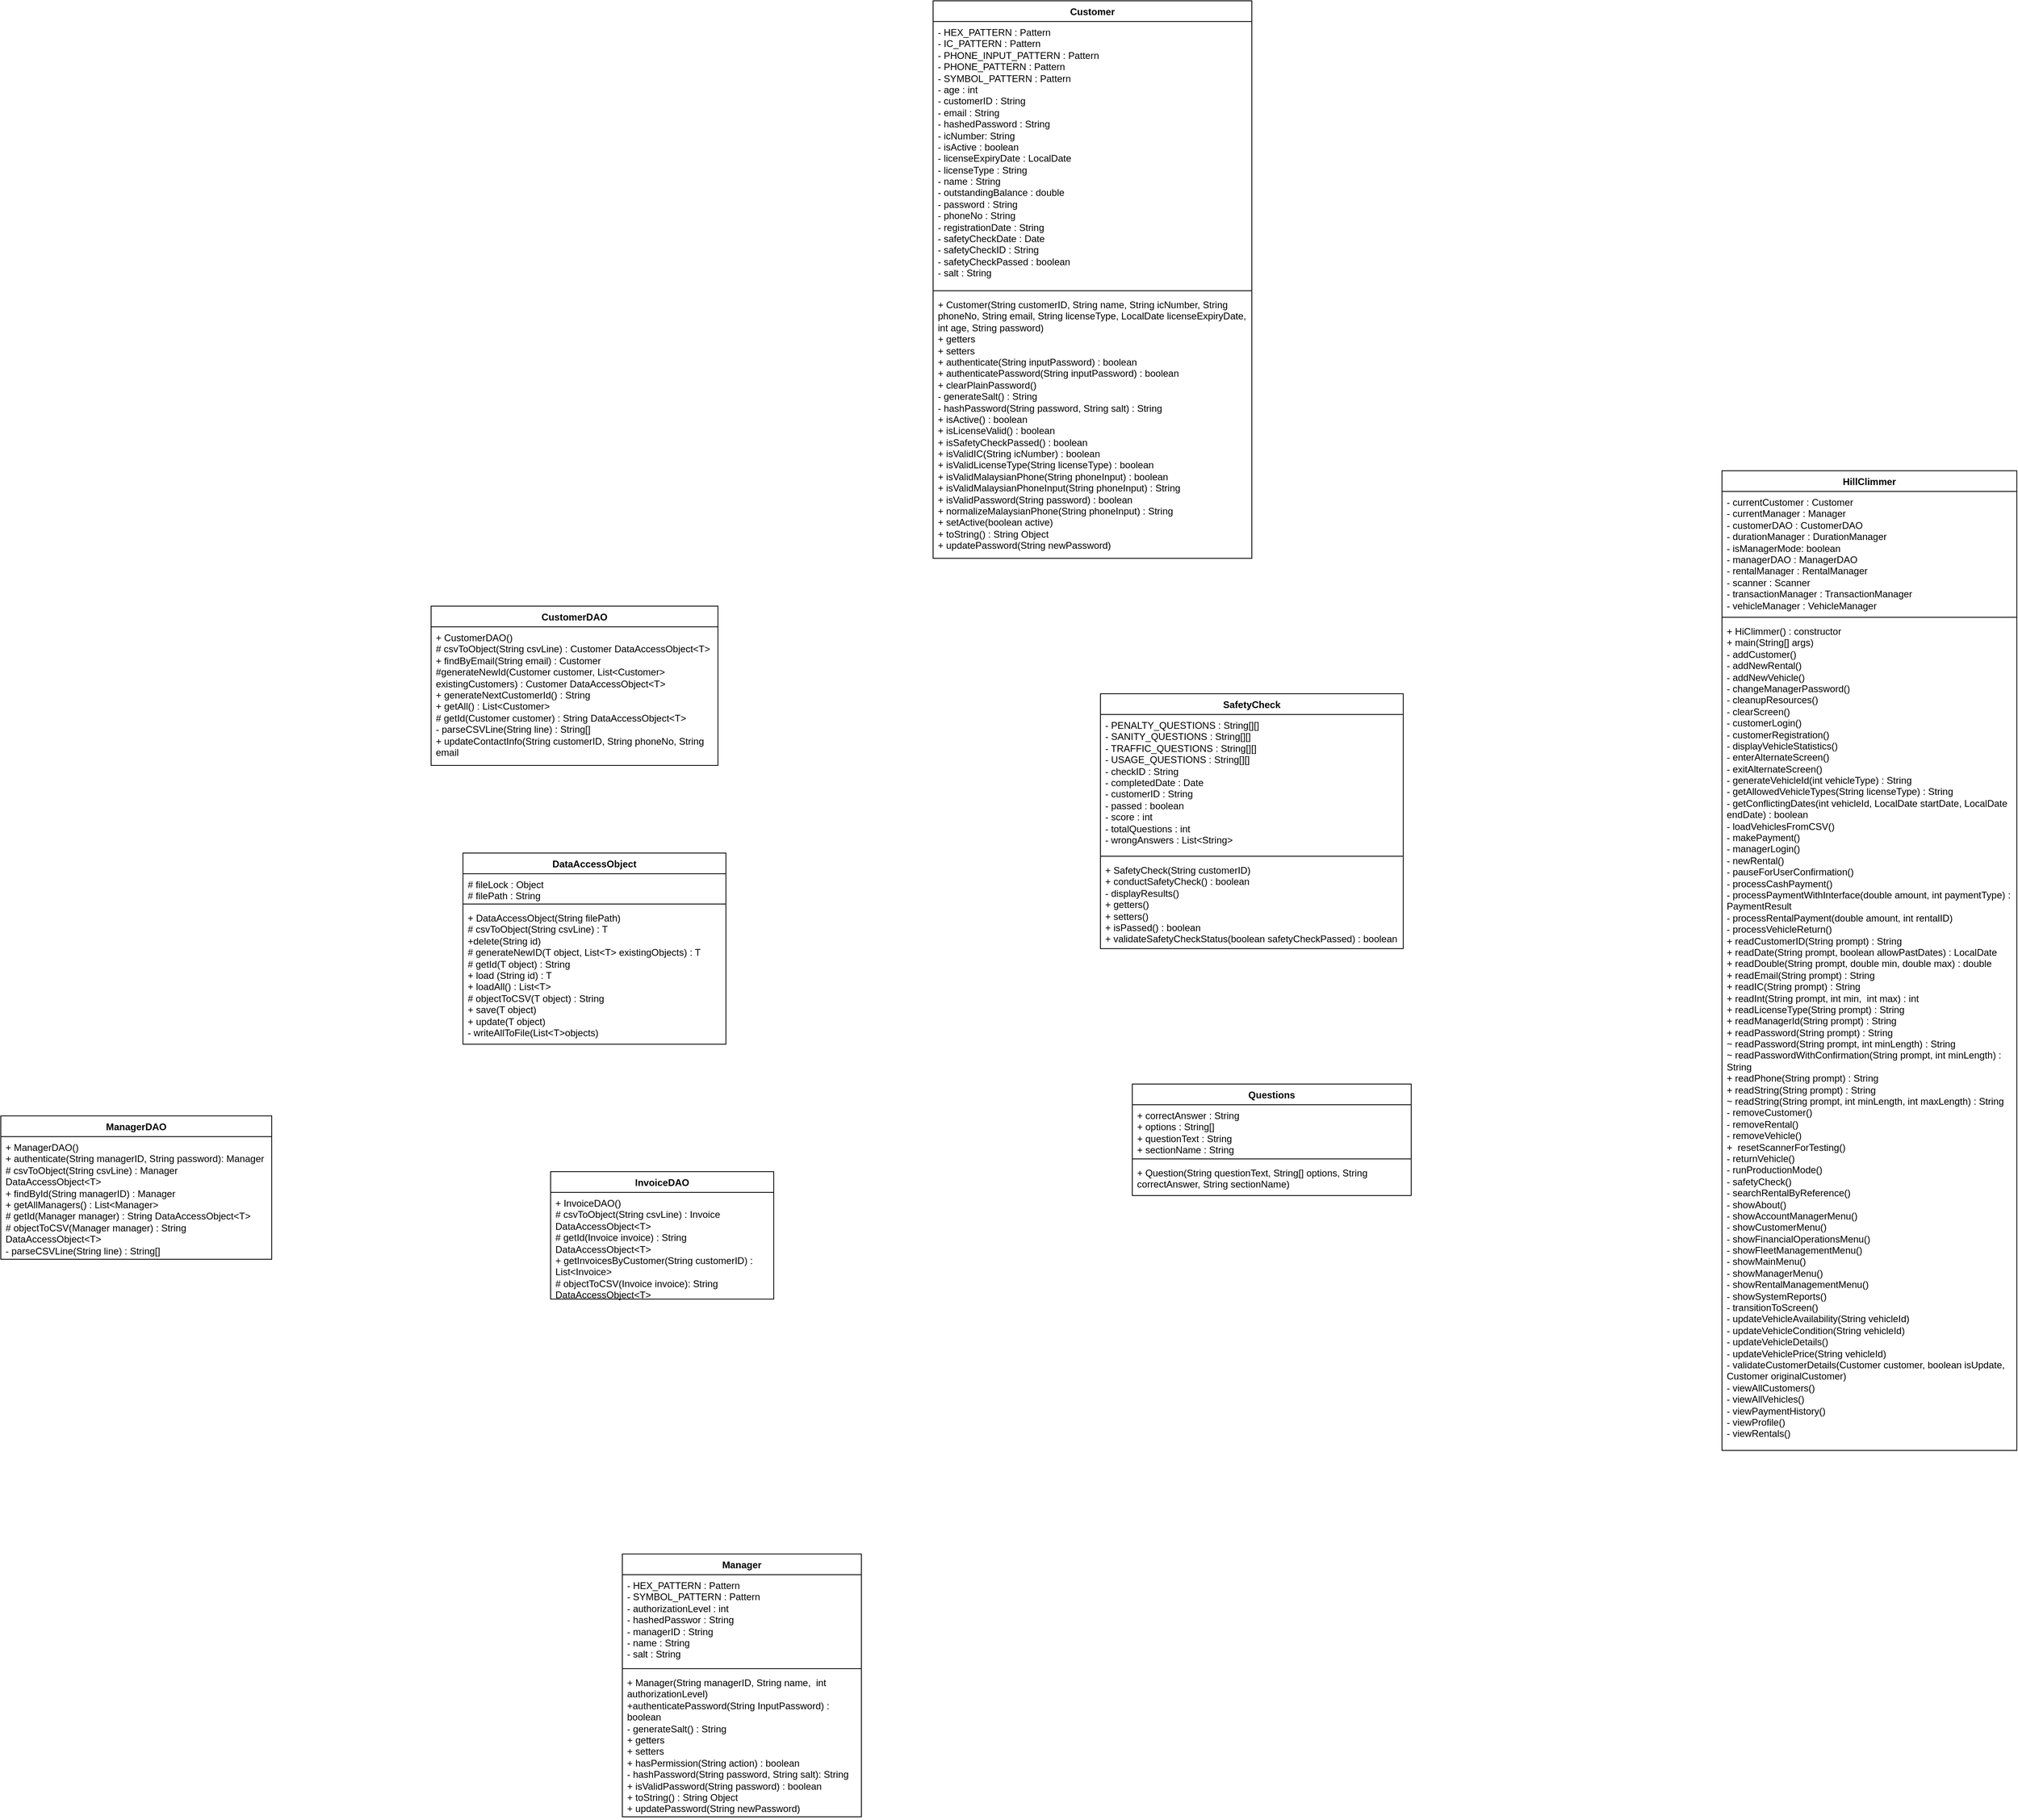 <mxfile version="28.2.3">
  <diagram name="Page-1" id="KUWia0mi56MD-sfbcHVG">
    <mxGraphModel dx="3832" dy="2507" grid="1" gridSize="10" guides="1" tooltips="1" connect="1" arrows="1" fold="1" page="1" pageScale="1" pageWidth="850" pageHeight="1100" math="0" shadow="0">
      <root>
        <mxCell id="0" />
        <mxCell id="1" parent="0" />
        <mxCell id="KkSQwusm3BORoXdPYHce-2" value="HillClimmer" style="swimlane;fontStyle=1;align=center;verticalAlign=top;childLayout=stackLayout;horizontal=1;startSize=26;horizontalStack=0;resizeParent=1;resizeParentMax=0;resizeLast=0;collapsible=1;marginBottom=0;whiteSpace=wrap;html=1;" parent="1" vertex="1">
          <mxGeometry x="60" y="50" width="370" height="1230" as="geometry" />
        </mxCell>
        <mxCell id="KkSQwusm3BORoXdPYHce-3" value="- currentCustomer : Customer&lt;br&gt;- currentManager : Manager&lt;br&gt;- customerDAO : CustomerDAO&lt;div&gt;- durationManager : DurationManager&lt;br&gt;- isManagerMode: boolean&lt;br&gt;- managerDAO : ManagerDAO&lt;br&gt;- rentalManager : RentalManager&lt;br&gt;- scanner : Scanner&lt;br&gt;- transactionManager : TransactionManager&lt;br&gt;- vehicleManager : VehicleManager&lt;br&gt;&lt;br&gt;&lt;div&gt;&lt;br&gt;&lt;/div&gt;&lt;/div&gt;" style="text;strokeColor=none;fillColor=none;align=left;verticalAlign=top;spacingLeft=4;spacingRight=4;overflow=hidden;rotatable=0;points=[[0,0.5],[1,0.5]];portConstraint=eastwest;whiteSpace=wrap;html=1;" parent="KkSQwusm3BORoXdPYHce-2" vertex="1">
          <mxGeometry y="26" width="370" height="154" as="geometry" />
        </mxCell>
        <mxCell id="KkSQwusm3BORoXdPYHce-4" value="" style="line;strokeWidth=1;fillColor=none;align=left;verticalAlign=middle;spacingTop=-1;spacingLeft=3;spacingRight=3;rotatable=0;labelPosition=right;points=[];portConstraint=eastwest;strokeColor=inherit;" parent="KkSQwusm3BORoXdPYHce-2" vertex="1">
          <mxGeometry y="180" width="370" height="8" as="geometry" />
        </mxCell>
        <mxCell id="KkSQwusm3BORoXdPYHce-5" value="+ HiClimmer() : constructor&lt;br&gt;+ main(String[] args)&lt;br&gt;- addCustomer()&lt;br&gt;- addNewRental()&lt;br&gt;- addNewVehicle()&lt;br&gt;- changeManagerPassword()&lt;br&gt;- cleanupResources()&lt;br&gt;- clearScreen()&lt;br&gt;- customerLogin()&lt;br&gt;- customerRegistration()&lt;br&gt;- displayVehicleStatistics()&lt;br&gt;- enterAlternateScreen()&lt;br&gt;- exitAlternateScreen()&lt;br&gt;- generateVehicleId(int vehicleType) : String&lt;br&gt;- getAllowedVehicleTypes(String licenseType) : String&lt;br&gt;- getConflictingDates(int vehicleId, LocalDate startDate, LocalDate endDate) : boolean&lt;br&gt;- loadVehiclesFromCSV()&lt;br&gt;- makePayment()&lt;br&gt;- managerLogin()&lt;br&gt;- newRental()&lt;br&gt;- pauseForUserConfirmation()&lt;br&gt;- processCashPayment()&lt;br&gt;- processPaymentWithInterface(double amount, int paymentType) : PaymentResult&lt;br&gt;- processRentalPayment(double amount, int rentalID)&lt;br&gt;- processVehicleReturn()&lt;br&gt;+ readCustomerID(String prompt) : String&lt;br&gt;+ readDate(String prompt, boolean allowPastDates) : LocalDate&lt;br&gt;+ readDouble(String prompt, double min, double max) : double&lt;br&gt;+ readEmail(String prompt) : String&lt;br&gt;+ readIC(String prompt) : String&lt;br&gt;+ readInt(String prompt, int min,&amp;nbsp; int max) : int&lt;br&gt;+ readLicenseType(String prompt) : String&lt;br&gt;+ readManagerId(String prompt) : String&lt;br&gt;+ readPassword(String prompt) : String&lt;br&gt;~ readPassword(String prompt, int minLength) : String&lt;br&gt;~ readPasswordWithConfirmation(String prompt, int minLength) : String&lt;br&gt;+ readPhone(String prompt) : String&lt;br&gt;+ readString(String prompt) : String&lt;br&gt;~ readString(String prompt, int minLength, int maxLength) : String&lt;br&gt;- removeCustomer()&lt;br&gt;- removeRental()&lt;br&gt;- removeVehicle()&lt;br&gt;+&amp;nbsp; resetScannerForTesting()&lt;br&gt;- returnVehicle()&lt;br&gt;- runProductionMode()&lt;br&gt;- safetyCheck()&lt;br&gt;- searchRentalByReference()&lt;br&gt;- showAbout()&lt;br&gt;- showAccountManagerMenu()&lt;br&gt;- showCustomerMenu()&lt;br&gt;- showFinancialOperationsMenu()&lt;br&gt;- showFleetManagementMenu()&lt;br&gt;- showMainMenu()&lt;br&gt;- showManagerMenu()&lt;br&gt;- showRentalManagementMenu()&lt;br&gt;- showSystemReports()&lt;br&gt;- transitionToScreen()&lt;br&gt;- updateVehicleAvailability(String vehicleId)&lt;br&gt;- updateVehicleCondition(String vehicleId)&lt;br&gt;- updateVehicleDetails()&lt;br&gt;- updateVehiclePrice(String vehicleId)&lt;br&gt;- validateCustomerDetails(Customer customer, boolean isUpdate, Customer originalCustomer)&lt;br&gt;- viewAllCustomers()&lt;br&gt;- viewAllVehicles()&lt;br&gt;- viewPaymentHistory()&lt;br&gt;- viewProfile()&lt;br&gt;- viewRentals()" style="text;strokeColor=none;fillColor=none;align=left;verticalAlign=top;spacingLeft=4;spacingRight=4;overflow=hidden;rotatable=0;points=[[0,0.5],[1,0.5]];portConstraint=eastwest;whiteSpace=wrap;html=1;" parent="KkSQwusm3BORoXdPYHce-2" vertex="1">
          <mxGeometry y="188" width="370" height="1042" as="geometry" />
        </mxCell>
        <mxCell id="1-GLfwU_gdSAN0xT_Nue-1" value="Customer" style="swimlane;fontStyle=1;align=center;verticalAlign=top;childLayout=stackLayout;horizontal=1;startSize=26;horizontalStack=0;resizeParent=1;resizeParentMax=0;resizeLast=0;collapsible=1;marginBottom=0;whiteSpace=wrap;html=1;" parent="1" vertex="1">
          <mxGeometry x="-930" y="-540" width="400" height="700" as="geometry" />
        </mxCell>
        <mxCell id="1-GLfwU_gdSAN0xT_Nue-2" value="- HEX_PATTERN : Pattern&lt;br&gt;- IC_PATTERN : Pattern&lt;br&gt;- PHONE_INPUT_PATTERN : Pattern&lt;br&gt;- PHONE_PATTERN : Pattern&lt;br&gt;- SYMBOL_PATTERN : Pattern&lt;br&gt;- age : int&lt;br&gt;- customerID : String&lt;br&gt;- email : String&lt;br&gt;- hashedPassword : String&lt;br&gt;- icNumber: String&lt;br&gt;- isActive : boolean&lt;br&gt;- licenseExpiryDate : LocalDate&lt;br&gt;- licenseType : String&lt;br&gt;- name : String&lt;br&gt;- outstandingBalance : double&lt;br&gt;- password : String&lt;br&gt;- phoneNo : String&lt;br&gt;- registrationDate : String&lt;br&gt;- safetyCheckDate : Date&lt;br&gt;- safetyCheckID : String&lt;br&gt;- safetyCheckPassed : boolean&lt;br&gt;- salt : String" style="text;strokeColor=none;fillColor=none;align=left;verticalAlign=top;spacingLeft=4;spacingRight=4;overflow=hidden;rotatable=0;points=[[0,0.5],[1,0.5]];portConstraint=eastwest;whiteSpace=wrap;html=1;" parent="1-GLfwU_gdSAN0xT_Nue-1" vertex="1">
          <mxGeometry y="26" width="400" height="334" as="geometry" />
        </mxCell>
        <mxCell id="1-GLfwU_gdSAN0xT_Nue-3" value="" style="line;strokeWidth=1;fillColor=none;align=left;verticalAlign=middle;spacingTop=-1;spacingLeft=3;spacingRight=3;rotatable=0;labelPosition=right;points=[];portConstraint=eastwest;strokeColor=inherit;" parent="1-GLfwU_gdSAN0xT_Nue-1" vertex="1">
          <mxGeometry y="360" width="400" height="8" as="geometry" />
        </mxCell>
        <mxCell id="1-GLfwU_gdSAN0xT_Nue-4" value="+ Customer(String customerID, String name, String icNumber, String phoneNo, String email, String licenseType, LocalDate licenseExpiryDate, int age, String password)&lt;br&gt;+ getters&lt;br&gt;+ setters&lt;br&gt;+ authenticate(String inputPassword) : boolean&lt;br&gt;+ authenticatePassword(String inputPassword) : boolean&lt;br&gt;+ clearPlainPassword()&lt;br&gt;- generateSalt() : String&lt;br&gt;- hashPassword(String password, String salt) : String&lt;br&gt;+ isActive() : boolean&lt;br&gt;+ isLicenseValid() : boolean&lt;br&gt;+ isSafetyCheckPassed() : boolean&lt;br&gt;+ isValidIC(String icNumber) : boolean&lt;div&gt;+ isValidLicenseType(String licenseType) : boolean&lt;br&gt;+ isValidMalaysianPhone(String phoneInput) : boolean&lt;br&gt;+ isValidMalaysianPhoneInput(String phoneInput) : String&lt;br&gt;+ isValidPassword(String password) : boolean&lt;br&gt;+ normalizeMalaysianPhone(String phoneInput) : String&lt;br&gt;+ setActive(boolean active)&lt;br&gt;+ toString() : String Object&lt;br&gt;+ updatePassword(String newPassword)&lt;br&gt;&lt;br&gt;&lt;br&gt;&lt;/div&gt;" style="text;strokeColor=none;fillColor=none;align=left;verticalAlign=top;spacingLeft=4;spacingRight=4;overflow=hidden;rotatable=0;points=[[0,0.5],[1,0.5]];portConstraint=eastwest;whiteSpace=wrap;html=1;" parent="1-GLfwU_gdSAN0xT_Nue-1" vertex="1">
          <mxGeometry y="368" width="400" height="332" as="geometry" />
        </mxCell>
        <mxCell id="1-GLfwU_gdSAN0xT_Nue-5" value="SafetyCheck" style="swimlane;fontStyle=1;align=center;verticalAlign=top;childLayout=stackLayout;horizontal=1;startSize=26;horizontalStack=0;resizeParent=1;resizeParentMax=0;resizeLast=0;collapsible=1;marginBottom=0;whiteSpace=wrap;html=1;" parent="1" vertex="1">
          <mxGeometry x="-720" y="330" width="380" height="320" as="geometry" />
        </mxCell>
        <mxCell id="1-GLfwU_gdSAN0xT_Nue-6" value="- PENALTY_QUESTIONS : String[][]&lt;br&gt;- SANITY_QUESTIONS : String[][]&lt;br&gt;- TRAFFIC_QUESTIONS : String[][]&lt;br&gt;- USAGE_QUESTIONS : String[][]&lt;br&gt;- checkID : String&lt;br&gt;- completedDate : Date&lt;br&gt;- customerID : String&lt;br&gt;- passed : boolean&lt;br&gt;- score : int&lt;br&gt;- totalQuestions : int&lt;br&gt;- wrongAnswers : List&amp;lt;String&amp;gt;&lt;div&gt;&lt;br/&gt;&lt;/div&gt;" style="text;strokeColor=none;fillColor=none;align=left;verticalAlign=top;spacingLeft=4;spacingRight=4;overflow=hidden;rotatable=0;points=[[0,0.5],[1,0.5]];portConstraint=eastwest;whiteSpace=wrap;html=1;" parent="1-GLfwU_gdSAN0xT_Nue-5" vertex="1">
          <mxGeometry y="26" width="380" height="174" as="geometry" />
        </mxCell>
        <mxCell id="1-GLfwU_gdSAN0xT_Nue-7" value="" style="line;strokeWidth=1;fillColor=none;align=left;verticalAlign=middle;spacingTop=-1;spacingLeft=3;spacingRight=3;rotatable=0;labelPosition=right;points=[];portConstraint=eastwest;strokeColor=inherit;" parent="1-GLfwU_gdSAN0xT_Nue-5" vertex="1">
          <mxGeometry y="200" width="380" height="8" as="geometry" />
        </mxCell>
        <mxCell id="1-GLfwU_gdSAN0xT_Nue-8" value="+ SafetyCheck(String customerID)&lt;br&gt;+ conductSafetyCheck() : boolean&lt;br&gt;- displayResults()&lt;br&gt;+ getters()&lt;br&gt;+ setters()&lt;br&gt;+ isPassed() : boolean&lt;br&gt;+ validateSafetyCheckStatus(boolean safetyCheckPassed) : boolean&lt;br&gt;&lt;br&gt;&lt;div&gt;&lt;br&gt;&lt;/div&gt;" style="text;strokeColor=none;fillColor=none;align=left;verticalAlign=top;spacingLeft=4;spacingRight=4;overflow=hidden;rotatable=0;points=[[0,0.5],[1,0.5]];portConstraint=eastwest;whiteSpace=wrap;html=1;" parent="1-GLfwU_gdSAN0xT_Nue-5" vertex="1">
          <mxGeometry y="208" width="380" height="112" as="geometry" />
        </mxCell>
        <mxCell id="1-GLfwU_gdSAN0xT_Nue-9" value="Questions" style="swimlane;fontStyle=1;align=center;verticalAlign=top;childLayout=stackLayout;horizontal=1;startSize=26;horizontalStack=0;resizeParent=1;resizeParentMax=0;resizeLast=0;collapsible=1;marginBottom=0;whiteSpace=wrap;html=1;" parent="1" vertex="1">
          <mxGeometry x="-680" y="820" width="350" height="140" as="geometry" />
        </mxCell>
        <mxCell id="1-GLfwU_gdSAN0xT_Nue-10" value="+ correctAnswer : String&lt;br&gt;+ options : String[]&lt;br&gt;+ questionText : String&lt;br&gt;+ sectionName : String&lt;br&gt;&lt;div&gt;&lt;br&gt;&lt;/div&gt;" style="text;strokeColor=none;fillColor=none;align=left;verticalAlign=top;spacingLeft=4;spacingRight=4;overflow=hidden;rotatable=0;points=[[0,0.5],[1,0.5]];portConstraint=eastwest;whiteSpace=wrap;html=1;" parent="1-GLfwU_gdSAN0xT_Nue-9" vertex="1">
          <mxGeometry y="26" width="350" height="64" as="geometry" />
        </mxCell>
        <mxCell id="1-GLfwU_gdSAN0xT_Nue-11" value="" style="line;strokeWidth=1;fillColor=none;align=left;verticalAlign=middle;spacingTop=-1;spacingLeft=3;spacingRight=3;rotatable=0;labelPosition=right;points=[];portConstraint=eastwest;strokeColor=inherit;" parent="1-GLfwU_gdSAN0xT_Nue-9" vertex="1">
          <mxGeometry y="90" width="350" height="8" as="geometry" />
        </mxCell>
        <mxCell id="1-GLfwU_gdSAN0xT_Nue-12" value="+ Question(String questionText, String[] options, String correctAnswer, String sectionName)" style="text;strokeColor=none;fillColor=none;align=left;verticalAlign=top;spacingLeft=4;spacingRight=4;overflow=hidden;rotatable=0;points=[[0,0.5],[1,0.5]];portConstraint=eastwest;whiteSpace=wrap;html=1;" parent="1-GLfwU_gdSAN0xT_Nue-9" vertex="1">
          <mxGeometry y="98" width="350" height="42" as="geometry" />
        </mxCell>
        <mxCell id="6XG5QplGx-Yt1XKf_cvf-1" value="CustomerDAO" style="swimlane;fontStyle=1;align=center;verticalAlign=top;childLayout=stackLayout;horizontal=1;startSize=26;horizontalStack=0;resizeParent=1;resizeParentMax=0;resizeLast=0;collapsible=1;marginBottom=0;whiteSpace=wrap;html=1;" vertex="1" parent="1">
          <mxGeometry x="-1560" y="220" width="360" height="200" as="geometry" />
        </mxCell>
        <mxCell id="6XG5QplGx-Yt1XKf_cvf-4" value="+ CustomerDAO()&lt;br&gt;# csvToObject(String csvLine) : Customer DataAccessObject&amp;lt;T&amp;gt;&lt;br&gt;+ findByEmail(String email) : Customer&lt;br&gt;#generateNewId(Customer customer, List&amp;lt;Customer&amp;gt; existingCustomers) : Customer DataAccessObject&amp;lt;T&amp;gt;&lt;br&gt;+ generateNextCustomerId() : String&lt;br&gt;+ getAll() : List&amp;lt;Customer&amp;gt;&lt;br&gt;# getId(Customer customer) : String DataAccessObject&amp;lt;T&amp;gt;&lt;br&gt;- parseCSVLine(String line) : String[]&lt;br&gt;+ updateContactInfo(String customerID, String phoneNo, String email" style="text;strokeColor=none;fillColor=none;align=left;verticalAlign=top;spacingLeft=4;spacingRight=4;overflow=hidden;rotatable=0;points=[[0,0.5],[1,0.5]];portConstraint=eastwest;whiteSpace=wrap;html=1;" vertex="1" parent="6XG5QplGx-Yt1XKf_cvf-1">
          <mxGeometry y="26" width="360" height="174" as="geometry" />
        </mxCell>
        <mxCell id="6XG5QplGx-Yt1XKf_cvf-5" value="DataAccessObject" style="swimlane;fontStyle=1;align=center;verticalAlign=top;childLayout=stackLayout;horizontal=1;startSize=26;horizontalStack=0;resizeParent=1;resizeParentMax=0;resizeLast=0;collapsible=1;marginBottom=0;whiteSpace=wrap;html=1;" vertex="1" parent="1">
          <mxGeometry x="-1520" y="530" width="330" height="240" as="geometry" />
        </mxCell>
        <mxCell id="6XG5QplGx-Yt1XKf_cvf-6" value="# fileLock : Object&lt;br&gt;# filePath : String" style="text;strokeColor=none;fillColor=none;align=left;verticalAlign=top;spacingLeft=4;spacingRight=4;overflow=hidden;rotatable=0;points=[[0,0.5],[1,0.5]];portConstraint=eastwest;whiteSpace=wrap;html=1;" vertex="1" parent="6XG5QplGx-Yt1XKf_cvf-5">
          <mxGeometry y="26" width="330" height="34" as="geometry" />
        </mxCell>
        <mxCell id="6XG5QplGx-Yt1XKf_cvf-7" value="" style="line;strokeWidth=1;fillColor=none;align=left;verticalAlign=middle;spacingTop=-1;spacingLeft=3;spacingRight=3;rotatable=0;labelPosition=right;points=[];portConstraint=eastwest;strokeColor=inherit;" vertex="1" parent="6XG5QplGx-Yt1XKf_cvf-5">
          <mxGeometry y="60" width="330" height="8" as="geometry" />
        </mxCell>
        <mxCell id="6XG5QplGx-Yt1XKf_cvf-8" value="+ DataAccessObject(String filePath)&lt;br&gt;# csvToObject(String csvLine) : T&lt;br&gt;+delete(String id)&lt;br&gt;# generateNewID(T object, List&amp;lt;T&amp;gt; existingObjects) : T&lt;br&gt;# getId(T object) : String&lt;br&gt;+ load (String id) : T&lt;br&gt;&lt;div&gt;+ loadAll() : List&amp;lt;T&amp;gt;&lt;br&gt;# objectToCSV(T object) : String&lt;br&gt;+ save(T object)&lt;br&gt;+ update(T object)&lt;br&gt;- writeAllToFile(List&amp;lt;T&amp;gt;objects)&lt;/div&gt;" style="text;strokeColor=none;fillColor=none;align=left;verticalAlign=top;spacingLeft=4;spacingRight=4;overflow=hidden;rotatable=0;points=[[0,0.5],[1,0.5]];portConstraint=eastwest;whiteSpace=wrap;html=1;" vertex="1" parent="6XG5QplGx-Yt1XKf_cvf-5">
          <mxGeometry y="68" width="330" height="172" as="geometry" />
        </mxCell>
        <mxCell id="6XG5QplGx-Yt1XKf_cvf-9" value="InvoiceDAO" style="swimlane;fontStyle=1;align=center;verticalAlign=top;childLayout=stackLayout;horizontal=1;startSize=26;horizontalStack=0;resizeParent=1;resizeParentMax=0;resizeLast=0;collapsible=1;marginBottom=0;whiteSpace=wrap;html=1;" vertex="1" parent="1">
          <mxGeometry x="-1410" y="930" width="280" height="160" as="geometry" />
        </mxCell>
        <mxCell id="6XG5QplGx-Yt1XKf_cvf-10" value="+ InvoiceDAO()&lt;br&gt;# csvToObject(String csvLine) : Invoice DataAccessObject&amp;lt;T&amp;gt;&lt;br&gt;# getId(Invoice invoice) : String DataAccessObject&amp;lt;T&amp;gt;&lt;br&gt;+ getInvoicesByCustomer(String customerID) : List&amp;lt;Invoice&amp;gt;&amp;nbsp;&lt;div&gt;# objectToCSV(Invoice invoice): String DataAccessObject&amp;lt;T&amp;gt;&lt;/div&gt;" style="text;strokeColor=none;fillColor=none;align=left;verticalAlign=top;spacingLeft=4;spacingRight=4;overflow=hidden;rotatable=0;points=[[0,0.5],[1,0.5]];portConstraint=eastwest;whiteSpace=wrap;html=1;" vertex="1" parent="6XG5QplGx-Yt1XKf_cvf-9">
          <mxGeometry y="26" width="280" height="134" as="geometry" />
        </mxCell>
        <mxCell id="6XG5QplGx-Yt1XKf_cvf-13" value="Manager" style="swimlane;fontStyle=1;align=center;verticalAlign=top;childLayout=stackLayout;horizontal=1;startSize=26;horizontalStack=0;resizeParent=1;resizeParentMax=0;resizeLast=0;collapsible=1;marginBottom=0;whiteSpace=wrap;html=1;" vertex="1" parent="1">
          <mxGeometry x="-1320" y="1410" width="300" height="330" as="geometry" />
        </mxCell>
        <mxCell id="6XG5QplGx-Yt1XKf_cvf-14" value="- HEX_PATTERN : Pattern&lt;br&gt;- SYMBOL_PATTERN : Pattern&lt;br&gt;- authorizationLevel : int&lt;br&gt;- hashedPasswor : String&lt;br&gt;- managerID : String&lt;br&gt;- name : String&lt;br&gt;- salt : String" style="text;strokeColor=none;fillColor=none;align=left;verticalAlign=top;spacingLeft=4;spacingRight=4;overflow=hidden;rotatable=0;points=[[0,0.5],[1,0.5]];portConstraint=eastwest;whiteSpace=wrap;html=1;" vertex="1" parent="6XG5QplGx-Yt1XKf_cvf-13">
          <mxGeometry y="26" width="300" height="114" as="geometry" />
        </mxCell>
        <mxCell id="6XG5QplGx-Yt1XKf_cvf-15" value="" style="line;strokeWidth=1;fillColor=none;align=left;verticalAlign=middle;spacingTop=-1;spacingLeft=3;spacingRight=3;rotatable=0;labelPosition=right;points=[];portConstraint=eastwest;strokeColor=inherit;" vertex="1" parent="6XG5QplGx-Yt1XKf_cvf-13">
          <mxGeometry y="140" width="300" height="8" as="geometry" />
        </mxCell>
        <mxCell id="6XG5QplGx-Yt1XKf_cvf-16" value="+ Manager(String managerID, String name,&amp;nbsp; int authorizationLevel)&lt;br&gt;+authenticatePassword(String InputPassword) : boolean&lt;br&gt;- generateSalt() : String&lt;br&gt;+ getters&lt;br&gt;+ setters&lt;br&gt;+ hasPermission(String action) : boolean&lt;br&gt;- hashPassword(String password, String salt): String&lt;br&gt;+ isValidPassword(String password) : boolean&lt;br&gt;+ toString() : String Object&lt;br&gt;+ updatePassword(String newPassword)" style="text;strokeColor=none;fillColor=none;align=left;verticalAlign=top;spacingLeft=4;spacingRight=4;overflow=hidden;rotatable=0;points=[[0,0.5],[1,0.5]];portConstraint=eastwest;whiteSpace=wrap;html=1;" vertex="1" parent="6XG5QplGx-Yt1XKf_cvf-13">
          <mxGeometry y="148" width="300" height="182" as="geometry" />
        </mxCell>
        <mxCell id="6XG5QplGx-Yt1XKf_cvf-17" value="ManagerDAO" style="swimlane;fontStyle=1;align=center;verticalAlign=top;childLayout=stackLayout;horizontal=1;startSize=26;horizontalStack=0;resizeParent=1;resizeParentMax=0;resizeLast=0;collapsible=1;marginBottom=0;whiteSpace=wrap;html=1;" vertex="1" parent="1">
          <mxGeometry x="-2100" y="860" width="340" height="180" as="geometry" />
        </mxCell>
        <mxCell id="6XG5QplGx-Yt1XKf_cvf-18" value="+ ManagerDAO()&lt;br&gt;+ authenticate(String managerID, String password): Manager&lt;br&gt;# csvToObject(String csvLine) : Manager DataAccessObject&amp;lt;T&amp;gt;&lt;br&gt;+ findById(String managerID) : Manager&lt;br&gt;+ getAllManagers() : List&amp;lt;Manager&amp;gt;&lt;br&gt;# getId(Manager manager) : String DataAccessObject&amp;lt;T&amp;gt;&lt;br&gt;# objectToCSV(Manager manager) : String DataAccessObject&amp;lt;T&amp;gt;&lt;br&gt;- parseCSVLine(String line) : String[]" style="text;strokeColor=none;fillColor=none;align=left;verticalAlign=top;spacingLeft=4;spacingRight=4;overflow=hidden;rotatable=0;points=[[0,0.5],[1,0.5]];portConstraint=eastwest;whiteSpace=wrap;html=1;" vertex="1" parent="6XG5QplGx-Yt1XKf_cvf-17">
          <mxGeometry y="26" width="340" height="154" as="geometry" />
        </mxCell>
      </root>
    </mxGraphModel>
  </diagram>
</mxfile>
